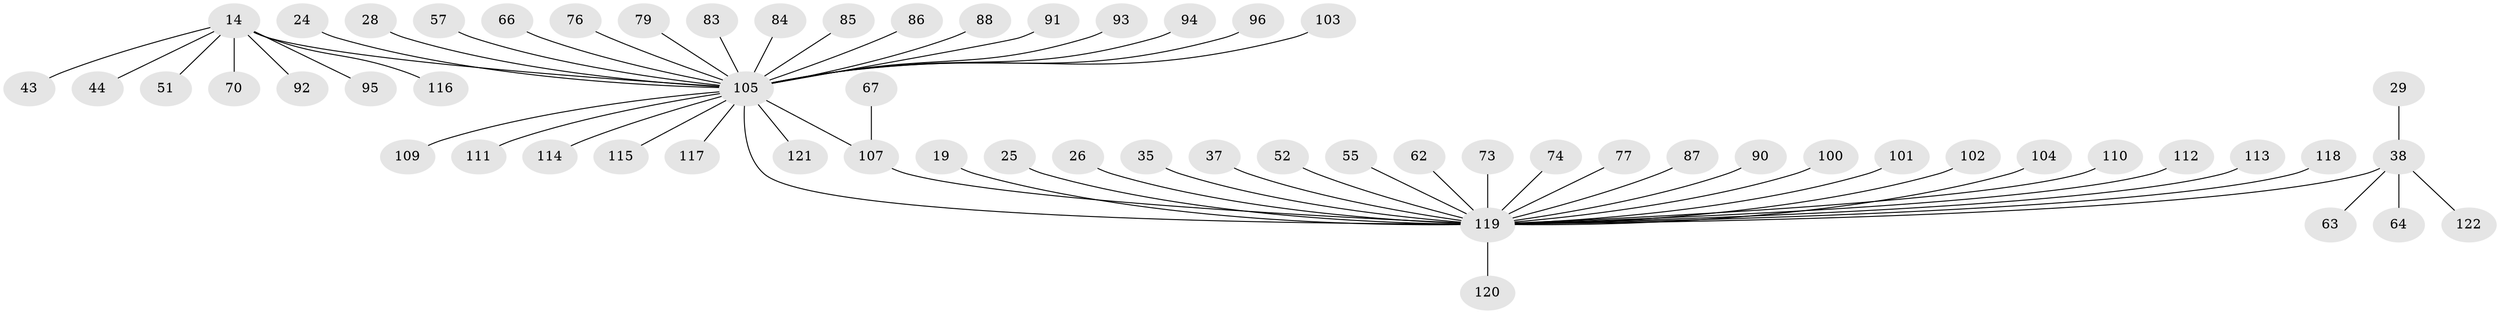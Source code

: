 // original degree distribution, {18: 0.00819672131147541, 7: 0.00819672131147541, 11: 0.01639344262295082, 9: 0.00819672131147541, 1: 0.6229508196721312, 2: 0.1885245901639344, 4: 0.04918032786885246, 16: 0.01639344262295082, 3: 0.08196721311475409}
// Generated by graph-tools (version 1.1) at 2025/47/03/09/25 04:47:28]
// undirected, 61 vertices, 61 edges
graph export_dot {
graph [start="1"]
  node [color=gray90,style=filled];
  14 [super="+4+5"];
  19;
  24;
  25;
  26;
  28;
  29;
  35;
  37;
  38 [super="+2"];
  43;
  44;
  51;
  52;
  55;
  57;
  62;
  63 [super="+56"];
  64 [super="+60"];
  66 [super="+61"];
  67 [super="+45"];
  70;
  73 [super="+34+42+68"];
  74;
  76;
  77;
  79;
  83;
  84 [super="+58"];
  85;
  86;
  87;
  88;
  90;
  91;
  92;
  93;
  94;
  95;
  96;
  100;
  101;
  102 [super="+75"];
  103 [super="+22"];
  104;
  105 [super="+10+27+9+97+15+23"];
  107 [super="+69+40"];
  109;
  110 [super="+32"];
  111 [super="+89"];
  112 [super="+65"];
  113;
  114;
  115;
  116 [super="+106"];
  117;
  118 [super="+72"];
  119 [super="+108+12+48+1"];
  120 [super="+99"];
  121;
  122 [super="+78"];
  14 -- 70;
  14 -- 92;
  14 -- 43;
  14 -- 44;
  14 -- 51;
  14 -- 95;
  14 -- 105 [weight=3];
  14 -- 116;
  19 -- 119;
  24 -- 105;
  25 -- 119;
  26 -- 119;
  28 -- 105;
  29 -- 38;
  35 -- 119;
  37 -- 119;
  38 -- 63;
  38 -- 64;
  38 -- 119 [weight=3];
  38 -- 122;
  52 -- 119;
  55 -- 119;
  57 -- 105;
  62 -- 119;
  66 -- 105;
  67 -- 107;
  73 -- 119;
  74 -- 119;
  76 -- 105;
  77 -- 119;
  79 -- 105;
  83 -- 105;
  84 -- 105 [weight=2];
  85 -- 105;
  86 -- 105;
  87 -- 119;
  88 -- 105;
  90 -- 119;
  91 -- 105;
  93 -- 105;
  94 -- 105;
  96 -- 105;
  100 -- 119;
  101 -- 119;
  102 -- 119;
  103 -- 105;
  104 -- 119;
  105 -- 109;
  105 -- 115;
  105 -- 117;
  105 -- 111;
  105 -- 119 [weight=4];
  105 -- 107;
  105 -- 114;
  105 -- 121;
  107 -- 119 [weight=3];
  110 -- 119;
  112 -- 119;
  113 -- 119;
  118 -- 119;
  119 -- 120;
}
